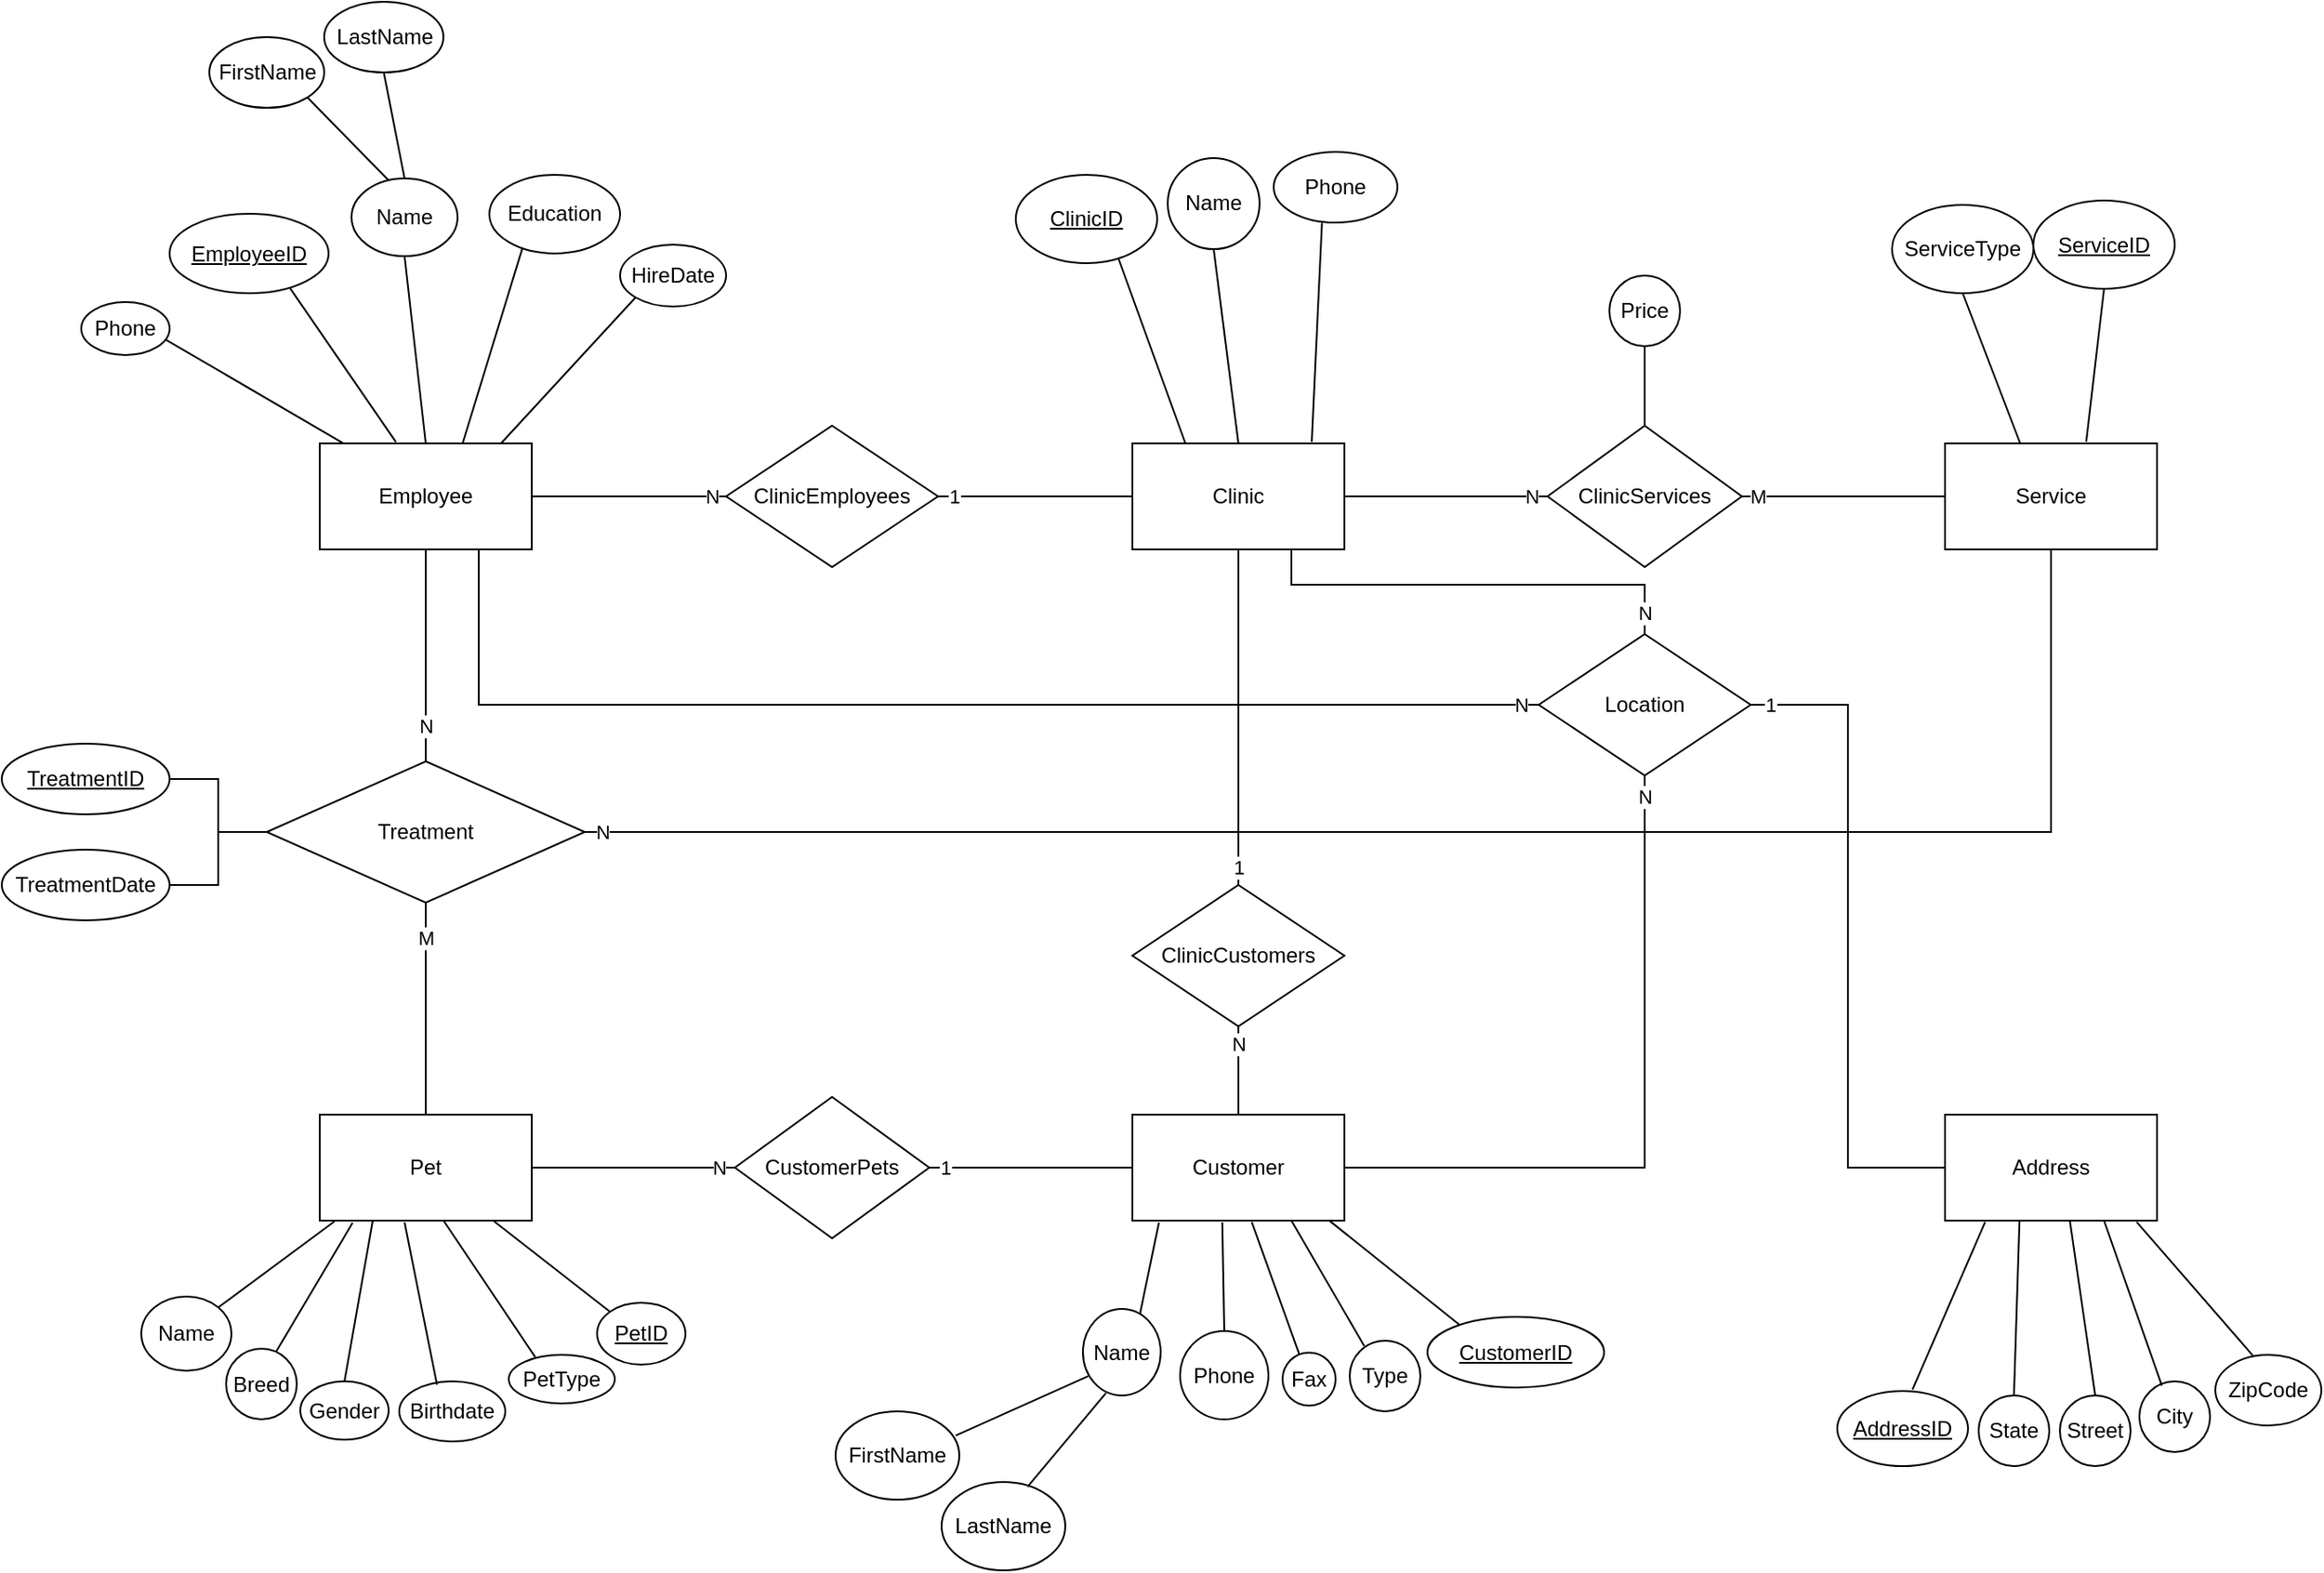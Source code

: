 <mxfile version="24.7.17">
  <diagram name="Page-1" id="QHZ02D-Xwt9p3TBRDRYw">
    <mxGraphModel dx="1434" dy="774" grid="0" gridSize="10" guides="1" tooltips="1" connect="1" arrows="1" fold="1" page="1" pageScale="1" pageWidth="1654" pageHeight="2336" math="0" shadow="0">
      <root>
        <mxCell id="0" />
        <mxCell id="1" parent="0" />
        <mxCell id="kqQEhxGM9B7Q-NJnzDqN-15" value="N" style="edgeStyle=orthogonalEdgeStyle;rounded=0;orthogonalLoop=1;jettySize=auto;html=1;exitX=1;exitY=0.5;exitDx=0;exitDy=0;entryX=0.5;entryY=1;entryDx=0;entryDy=0;endArrow=none;endFill=0;" edge="1" parent="1" source="wkBuQ8UOcpV6wldaHhzW-1" target="kqQEhxGM9B7Q-NJnzDqN-9">
          <mxGeometry x="0.939" relative="1" as="geometry">
            <mxPoint as="offset" />
          </mxGeometry>
        </mxCell>
        <mxCell id="wkBuQ8UOcpV6wldaHhzW-1" value="Customer" style="rounded=0;whiteSpace=wrap;html=1;" parent="1" vertex="1">
          <mxGeometry x="800" y="720" width="120" height="60" as="geometry" />
        </mxCell>
        <mxCell id="kqQEhxGM9B7Q-NJnzDqN-16" value="N" style="edgeStyle=orthogonalEdgeStyle;rounded=0;orthogonalLoop=1;jettySize=auto;html=1;exitX=0.75;exitY=1;exitDx=0;exitDy=0;entryX=0.5;entryY=0;entryDx=0;entryDy=0;endArrow=none;endFill=0;" edge="1" parent="1" source="wkBuQ8UOcpV6wldaHhzW-5" target="kqQEhxGM9B7Q-NJnzDqN-9">
          <mxGeometry x="0.903" relative="1" as="geometry">
            <Array as="points">
              <mxPoint x="890" y="420" />
              <mxPoint x="1090" y="420" />
            </Array>
            <mxPoint as="offset" />
          </mxGeometry>
        </mxCell>
        <mxCell id="wkBuQ8UOcpV6wldaHhzW-5" value="Clinic" style="rounded=0;whiteSpace=wrap;html=1;" parent="1" vertex="1">
          <mxGeometry x="800" y="340" width="120" height="60" as="geometry" />
        </mxCell>
        <mxCell id="wkBuQ8UOcpV6wldaHhzW-6" value="Pet" style="rounded=0;whiteSpace=wrap;html=1;" parent="1" vertex="1">
          <mxGeometry x="340" y="720" width="120" height="60" as="geometry" />
        </mxCell>
        <mxCell id="kqQEhxGM9B7Q-NJnzDqN-17" value="N" style="edgeStyle=orthogonalEdgeStyle;rounded=0;orthogonalLoop=1;jettySize=auto;html=1;exitX=0.75;exitY=1;exitDx=0;exitDy=0;entryX=0;entryY=0.5;entryDx=0;entryDy=0;endArrow=none;endFill=0;" edge="1" parent="1" source="wkBuQ8UOcpV6wldaHhzW-7" target="kqQEhxGM9B7Q-NJnzDqN-9">
          <mxGeometry x="0.971" relative="1" as="geometry">
            <mxPoint as="offset" />
          </mxGeometry>
        </mxCell>
        <mxCell id="wkBuQ8UOcpV6wldaHhzW-7" value="Employee" style="rounded=0;whiteSpace=wrap;html=1;" parent="1" vertex="1">
          <mxGeometry x="340" y="340" width="120" height="60" as="geometry" />
        </mxCell>
        <mxCell id="rdd54FIDhYAE33KvgznH-1" value="Service" style="rounded=0;whiteSpace=wrap;html=1;" parent="1" vertex="1">
          <mxGeometry x="1260" y="340" width="120" height="60" as="geometry" />
        </mxCell>
        <mxCell id="-0kGIgU5v4uwBQH66-7V-128" value="N" style="edgeStyle=orthogonalEdgeStyle;rounded=0;orthogonalLoop=1;jettySize=auto;html=1;exitX=1;exitY=0.5;exitDx=0;exitDy=0;entryX=0.5;entryY=1;entryDx=0;entryDy=0;endArrow=none;endFill=0;" parent="1" source="rdd54FIDhYAE33KvgznH-5" target="rdd54FIDhYAE33KvgznH-1" edge="1">
          <mxGeometry x="-0.98" relative="1" as="geometry">
            <mxPoint as="offset" />
          </mxGeometry>
        </mxCell>
        <mxCell id="rdd54FIDhYAE33KvgznH-5" value="Treatment" style="shape=rhombus;perimeter=rhombusPerimeter;whiteSpace=wrap;html=1;align=center;" parent="1" vertex="1">
          <mxGeometry x="310" y="520" width="180" height="80" as="geometry" />
        </mxCell>
        <mxCell id="rdd54FIDhYAE33KvgznH-10" value="ClinicCustomers" style="shape=rhombus;perimeter=rhombusPerimeter;whiteSpace=wrap;html=1;align=center;" parent="1" vertex="1">
          <mxGeometry x="800" y="590" width="120" height="80" as="geometry" />
        </mxCell>
        <mxCell id="rdd54FIDhYAE33KvgznH-12" value="N" style="endArrow=none;html=1;rounded=0;entryX=0.5;entryY=1;entryDx=0;entryDy=0;exitX=0.5;exitY=0;exitDx=0;exitDy=0;" parent="1" source="wkBuQ8UOcpV6wldaHhzW-1" target="rdd54FIDhYAE33KvgznH-10" edge="1">
          <mxGeometry x="0.6" width="50" height="50" relative="1" as="geometry">
            <mxPoint x="860" y="700" as="sourcePoint" />
            <mxPoint x="990" y="560" as="targetPoint" />
            <Array as="points" />
            <mxPoint as="offset" />
          </mxGeometry>
        </mxCell>
        <mxCell id="rdd54FIDhYAE33KvgznH-13" value="ClinicEmployees" style="shape=rhombus;perimeter=rhombusPerimeter;whiteSpace=wrap;html=1;align=center;" parent="1" vertex="1">
          <mxGeometry x="570" y="330" width="120" height="80" as="geometry" />
        </mxCell>
        <mxCell id="rdd54FIDhYAE33KvgznH-14" value="N" style="endArrow=none;html=1;rounded=0;entryX=1;entryY=0.5;entryDx=0;entryDy=0;exitX=0;exitY=0.5;exitDx=0;exitDy=0;" parent="1" source="rdd54FIDhYAE33KvgznH-13" target="wkBuQ8UOcpV6wldaHhzW-7" edge="1">
          <mxGeometry x="-0.846" width="50" height="50" relative="1" as="geometry">
            <mxPoint x="560" y="370" as="sourcePoint" />
            <mxPoint x="630" y="410" as="targetPoint" />
            <Array as="points">
              <mxPoint x="530" y="370" />
            </Array>
            <mxPoint as="offset" />
          </mxGeometry>
        </mxCell>
        <mxCell id="rdd54FIDhYAE33KvgznH-15" value="1" style="endArrow=none;html=1;rounded=0;exitX=0;exitY=0.5;exitDx=0;exitDy=0;entryX=1;entryY=0.5;entryDx=0;entryDy=0;" parent="1" source="wkBuQ8UOcpV6wldaHhzW-5" target="rdd54FIDhYAE33KvgznH-13" edge="1">
          <mxGeometry x="0.846" width="50" height="50" relative="1" as="geometry">
            <mxPoint x="630" y="730" as="sourcePoint" />
            <mxPoint x="670" y="450" as="targetPoint" />
            <Array as="points">
              <mxPoint x="730" y="370" />
            </Array>
            <mxPoint as="offset" />
          </mxGeometry>
        </mxCell>
        <mxCell id="rdd54FIDhYAE33KvgznH-16" value="ClinicServices" style="shape=rhombus;perimeter=rhombusPerimeter;whiteSpace=wrap;html=1;align=center;" parent="1" vertex="1">
          <mxGeometry x="1035" y="330" width="110" height="80" as="geometry" />
        </mxCell>
        <mxCell id="rdd54FIDhYAE33KvgznH-17" value="N" style="endArrow=none;html=1;rounded=0;exitX=0;exitY=0.5;exitDx=0;exitDy=0;entryX=1;entryY=0.5;entryDx=0;entryDy=0;" parent="1" source="rdd54FIDhYAE33KvgznH-16" target="wkBuQ8UOcpV6wldaHhzW-5" edge="1">
          <mxGeometry x="-0.846" width="50" height="50" relative="1" as="geometry">
            <mxPoint x="1020" y="370" as="sourcePoint" />
            <mxPoint x="950" y="370" as="targetPoint" />
            <Array as="points">
              <mxPoint x="990" y="370" />
            </Array>
            <mxPoint as="offset" />
          </mxGeometry>
        </mxCell>
        <mxCell id="rdd54FIDhYAE33KvgznH-18" value="M" style="endArrow=none;html=1;rounded=0;entryX=1;entryY=0.5;entryDx=0;entryDy=0;exitX=0;exitY=0.5;exitDx=0;exitDy=0;" parent="1" source="rdd54FIDhYAE33KvgznH-1" target="rdd54FIDhYAE33KvgznH-16" edge="1">
          <mxGeometry x="0.846" width="50" height="50" relative="1" as="geometry">
            <mxPoint x="1240" y="370" as="sourcePoint" />
            <mxPoint x="1130" y="450" as="targetPoint" />
            <Array as="points">
              <mxPoint x="1190" y="370" />
            </Array>
            <mxPoint as="offset" />
          </mxGeometry>
        </mxCell>
        <mxCell id="rdd54FIDhYAE33KvgznH-19" value="CustomerPets" style="shape=rhombus;perimeter=rhombusPerimeter;whiteSpace=wrap;html=1;align=center;" parent="1" vertex="1">
          <mxGeometry x="575" y="710" width="110" height="80" as="geometry" />
        </mxCell>
        <mxCell id="rdd54FIDhYAE33KvgznH-20" value="N" style="endArrow=none;html=1;rounded=0;exitX=0;exitY=0.5;exitDx=0;exitDy=0;entryX=1;entryY=0.5;entryDx=0;entryDy=0;" parent="1" source="rdd54FIDhYAE33KvgznH-19" target="wkBuQ8UOcpV6wldaHhzW-6" edge="1">
          <mxGeometry x="-0.846" width="50" height="50" relative="1" as="geometry">
            <mxPoint x="560" y="750" as="sourcePoint" />
            <mxPoint x="490" y="750" as="targetPoint" />
            <Array as="points">
              <mxPoint x="530" y="750" />
            </Array>
            <mxPoint as="offset" />
          </mxGeometry>
        </mxCell>
        <mxCell id="rdd54FIDhYAE33KvgznH-21" value="1" style="endArrow=none;html=1;rounded=0;entryX=1;entryY=0.5;entryDx=0;entryDy=0;exitX=0;exitY=0.5;exitDx=0;exitDy=0;" parent="1" source="wkBuQ8UOcpV6wldaHhzW-1" target="rdd54FIDhYAE33KvgznH-19" edge="1">
          <mxGeometry x="0.846" width="50" height="50" relative="1" as="geometry">
            <mxPoint x="780" y="760" as="sourcePoint" />
            <mxPoint x="670" y="830" as="targetPoint" />
            <Array as="points">
              <mxPoint x="730" y="750" />
            </Array>
            <mxPoint as="offset" />
          </mxGeometry>
        </mxCell>
        <mxCell id="-0kGIgU5v4uwBQH66-7V-2" value="Name" style="ellipse;whiteSpace=wrap;html=1;" parent="1" vertex="1">
          <mxGeometry x="772" y="830" width="44" height="49" as="geometry" />
        </mxCell>
        <mxCell id="-0kGIgU5v4uwBQH66-7V-4" value="FirstName" style="ellipse;whiteSpace=wrap;html=1;" parent="1" vertex="1">
          <mxGeometry x="632" y="888" width="70" height="50" as="geometry" />
        </mxCell>
        <mxCell id="-0kGIgU5v4uwBQH66-7V-5" value="LastName" style="ellipse;whiteSpace=wrap;html=1;" parent="1" vertex="1">
          <mxGeometry x="692" y="928" width="70" height="50" as="geometry" />
        </mxCell>
        <mxCell id="-0kGIgU5v4uwBQH66-7V-8" value="" style="endArrow=none;html=1;rounded=0;exitX=0.971;exitY=0.273;exitDx=0;exitDy=0;entryX=0.068;entryY=0.776;entryDx=0;entryDy=0;entryPerimeter=0;exitPerimeter=0;" parent="1" source="-0kGIgU5v4uwBQH66-7V-4" target="-0kGIgU5v4uwBQH66-7V-2" edge="1">
          <mxGeometry width="50" height="50" relative="1" as="geometry">
            <mxPoint x="812" y="968" as="sourcePoint" />
            <mxPoint x="862" y="918" as="targetPoint" />
          </mxGeometry>
        </mxCell>
        <mxCell id="-0kGIgU5v4uwBQH66-7V-9" value="" style="endArrow=none;html=1;rounded=0;exitX=0.695;exitY=0.053;exitDx=0;exitDy=0;entryX=0.295;entryY=0.973;entryDx=0;entryDy=0;entryPerimeter=0;exitPerimeter=0;" parent="1" source="-0kGIgU5v4uwBQH66-7V-5" target="-0kGIgU5v4uwBQH66-7V-2" edge="1">
          <mxGeometry width="50" height="50" relative="1" as="geometry">
            <mxPoint x="752" y="923" as="sourcePoint" />
            <mxPoint x="816" y="901" as="targetPoint" />
          </mxGeometry>
        </mxCell>
        <mxCell id="-0kGIgU5v4uwBQH66-7V-10" value="" style="endArrow=none;html=1;rounded=0;exitX=0.736;exitY=0.049;exitDx=0;exitDy=0;entryX=0.125;entryY=1.019;entryDx=0;entryDy=0;entryPerimeter=0;exitPerimeter=0;" parent="1" source="-0kGIgU5v4uwBQH66-7V-2" target="wkBuQ8UOcpV6wldaHhzW-1" edge="1">
          <mxGeometry width="50" height="50" relative="1" as="geometry">
            <mxPoint x="740" y="925" as="sourcePoint" />
            <mxPoint x="804" y="903" as="targetPoint" />
          </mxGeometry>
        </mxCell>
        <mxCell id="-0kGIgU5v4uwBQH66-7V-13" value="Street" style="ellipse;whiteSpace=wrap;html=1;" parent="1" vertex="1">
          <mxGeometry x="1325" y="879" width="40" height="40" as="geometry" />
        </mxCell>
        <mxCell id="-0kGIgU5v4uwBQH66-7V-15" value="City" style="ellipse;whiteSpace=wrap;html=1;" parent="1" vertex="1">
          <mxGeometry x="1370" y="871" width="40" height="40" as="geometry" />
        </mxCell>
        <mxCell id="-0kGIgU5v4uwBQH66-7V-16" value="State" style="ellipse;whiteSpace=wrap;html=1;" parent="1" vertex="1">
          <mxGeometry x="1279" y="879" width="40" height="40" as="geometry" />
        </mxCell>
        <mxCell id="-0kGIgU5v4uwBQH66-7V-17" value="ZipCode" style="ellipse;whiteSpace=wrap;html=1;" parent="1" vertex="1">
          <mxGeometry x="1413" y="856" width="60" height="40" as="geometry" />
        </mxCell>
        <mxCell id="-0kGIgU5v4uwBQH66-7V-22" value="Phone" style="ellipse;whiteSpace=wrap;html=1;" parent="1" vertex="1">
          <mxGeometry x="827" y="842.5" width="50" height="50" as="geometry" />
        </mxCell>
        <mxCell id="-0kGIgU5v4uwBQH66-7V-23" value="Fax" style="ellipse;whiteSpace=wrap;html=1;" parent="1" vertex="1">
          <mxGeometry x="885" y="854.75" width="30" height="30" as="geometry" />
        </mxCell>
        <mxCell id="-0kGIgU5v4uwBQH66-7V-24" value="" style="endArrow=none;html=1;rounded=0;exitX=0.5;exitY=0;exitDx=0;exitDy=0;entryX=0.424;entryY=1.016;entryDx=0;entryDy=0;entryPerimeter=0;" parent="1" source="-0kGIgU5v4uwBQH66-7V-22" target="wkBuQ8UOcpV6wldaHhzW-1" edge="1">
          <mxGeometry width="50" height="50" relative="1" as="geometry">
            <mxPoint x="910" y="960" as="sourcePoint" />
            <mxPoint x="850" y="790" as="targetPoint" />
          </mxGeometry>
        </mxCell>
        <mxCell id="-0kGIgU5v4uwBQH66-7V-25" value="" style="endArrow=none;html=1;rounded=0;exitX=0.317;exitY=0.036;exitDx=0;exitDy=0;entryX=0.563;entryY=1.013;entryDx=0;entryDy=0;entryPerimeter=0;exitPerimeter=0;" parent="1" source="-0kGIgU5v4uwBQH66-7V-23" target="wkBuQ8UOcpV6wldaHhzW-1" edge="1">
          <mxGeometry width="50" height="50" relative="1" as="geometry">
            <mxPoint x="920" y="970" as="sourcePoint" />
            <mxPoint x="920" y="790" as="targetPoint" />
          </mxGeometry>
        </mxCell>
        <mxCell id="-0kGIgU5v4uwBQH66-7V-26" value="Type" style="ellipse;whiteSpace=wrap;html=1;" parent="1" vertex="1">
          <mxGeometry x="923" y="848" width="40" height="40" as="geometry" />
        </mxCell>
        <mxCell id="-0kGIgU5v4uwBQH66-7V-28" value="" style="endArrow=none;html=1;rounded=0;exitX=0.206;exitY=0.074;exitDx=0;exitDy=0;entryX=0.75;entryY=1;entryDx=0;entryDy=0;exitPerimeter=0;" parent="1" source="-0kGIgU5v4uwBQH66-7V-26" target="wkBuQ8UOcpV6wldaHhzW-1" edge="1">
          <mxGeometry width="50" height="50" relative="1" as="geometry">
            <mxPoint x="934" y="854" as="sourcePoint" />
            <mxPoint x="900" y="790" as="targetPoint" />
          </mxGeometry>
        </mxCell>
        <mxCell id="-0kGIgU5v4uwBQH66-7V-30" value="&lt;u&gt;CustomerID&lt;/u&gt;" style="ellipse;whiteSpace=wrap;html=1;fontStyle=4" parent="1" vertex="1">
          <mxGeometry x="967" y="834.5" width="100" height="40" as="geometry" />
        </mxCell>
        <mxCell id="-0kGIgU5v4uwBQH66-7V-31" value="" style="endArrow=none;html=1;rounded=0;exitX=0.18;exitY=0.109;exitDx=0;exitDy=0;entryX=0.932;entryY=1.005;entryDx=0;entryDy=0;entryPerimeter=0;exitPerimeter=0;" parent="1" source="-0kGIgU5v4uwBQH66-7V-30" target="wkBuQ8UOcpV6wldaHhzW-1" edge="1">
          <mxGeometry width="50" height="50" relative="1" as="geometry">
            <mxPoint x="966" y="851" as="sourcePoint" />
            <mxPoint x="900" y="790" as="targetPoint" />
          </mxGeometry>
        </mxCell>
        <mxCell id="-0kGIgU5v4uwBQH66-7V-32" value="Name" style="ellipse;whiteSpace=wrap;html=1;" parent="1" vertex="1">
          <mxGeometry x="239" y="823" width="51" height="42" as="geometry" />
        </mxCell>
        <mxCell id="-0kGIgU5v4uwBQH66-7V-37" value="Gender" style="ellipse;whiteSpace=wrap;html=1;" parent="1" vertex="1">
          <mxGeometry x="329" y="871" width="50" height="33" as="geometry" />
        </mxCell>
        <mxCell id="-0kGIgU5v4uwBQH66-7V-47" value="Birthdate" style="ellipse;whiteSpace=wrap;html=1;" parent="1" vertex="1">
          <mxGeometry x="385" y="871" width="60" height="34" as="geometry" />
        </mxCell>
        <mxCell id="-0kGIgU5v4uwBQH66-7V-48" value="PetType" style="ellipse;whiteSpace=wrap;html=1;" parent="1" vertex="1">
          <mxGeometry x="447" y="856" width="60" height="27.5" as="geometry" />
        </mxCell>
        <mxCell id="-0kGIgU5v4uwBQH66-7V-49" value="&lt;u&gt;PetID&lt;/u&gt;" style="ellipse;whiteSpace=wrap;html=1;" parent="1" vertex="1">
          <mxGeometry x="497" y="826.5" width="50" height="35" as="geometry" />
        </mxCell>
        <mxCell id="-0kGIgU5v4uwBQH66-7V-52" value="Breed" style="ellipse;whiteSpace=wrap;html=1;" parent="1" vertex="1">
          <mxGeometry x="287" y="852.5" width="40" height="40" as="geometry" />
        </mxCell>
        <mxCell id="-0kGIgU5v4uwBQH66-7V-53" value="" style="endArrow=none;html=1;rounded=0;exitX=0.708;exitY=0.042;exitDx=0;exitDy=0;entryX=0.155;entryY=1.02;entryDx=0;entryDy=0;exitPerimeter=0;entryPerimeter=0;" parent="1" source="-0kGIgU5v4uwBQH66-7V-52" target="wkBuQ8UOcpV6wldaHhzW-6" edge="1">
          <mxGeometry width="50" height="50" relative="1" as="geometry">
            <mxPoint x="196" y="878" as="sourcePoint" />
            <mxPoint x="231" y="858" as="targetPoint" />
          </mxGeometry>
        </mxCell>
        <mxCell id="-0kGIgU5v4uwBQH66-7V-54" value="" style="endArrow=none;html=1;rounded=0;exitX=0.5;exitY=0;exitDx=0;exitDy=0;entryX=0.25;entryY=1;entryDx=0;entryDy=0;" parent="1" source="-0kGIgU5v4uwBQH66-7V-37" target="wkBuQ8UOcpV6wldaHhzW-6" edge="1">
          <mxGeometry width="50" height="50" relative="1" as="geometry">
            <mxPoint x="308" y="877" as="sourcePoint" />
            <mxPoint x="369" y="791" as="targetPoint" />
          </mxGeometry>
        </mxCell>
        <mxCell id="-0kGIgU5v4uwBQH66-7V-55" value="" style="endArrow=none;html=1;rounded=0;exitX=0.356;exitY=0.056;exitDx=0;exitDy=0;entryX=0.4;entryY=1.017;entryDx=0;entryDy=0;exitPerimeter=0;entryPerimeter=0;" parent="1" source="-0kGIgU5v4uwBQH66-7V-47" target="wkBuQ8UOcpV6wldaHhzW-6" edge="1">
          <mxGeometry width="50" height="50" relative="1" as="geometry">
            <mxPoint x="318" y="887" as="sourcePoint" />
            <mxPoint x="379" y="801" as="targetPoint" />
          </mxGeometry>
        </mxCell>
        <mxCell id="-0kGIgU5v4uwBQH66-7V-56" value="" style="endArrow=none;html=1;rounded=0;exitX=0.25;exitY=0.048;exitDx=0;exitDy=0;entryX=0.586;entryY=1.006;entryDx=0;entryDy=0;exitPerimeter=0;entryPerimeter=0;" parent="1" source="-0kGIgU5v4uwBQH66-7V-48" target="wkBuQ8UOcpV6wldaHhzW-6" edge="1">
          <mxGeometry width="50" height="50" relative="1" as="geometry">
            <mxPoint x="328" y="897" as="sourcePoint" />
            <mxPoint x="389" y="811" as="targetPoint" />
          </mxGeometry>
        </mxCell>
        <mxCell id="-0kGIgU5v4uwBQH66-7V-57" value="" style="endArrow=none;html=1;rounded=0;exitX=0;exitY=0;exitDx=0;exitDy=0;entryX=0.822;entryY=1.006;entryDx=0;entryDy=0;entryPerimeter=0;" parent="1" source="-0kGIgU5v4uwBQH66-7V-49" target="wkBuQ8UOcpV6wldaHhzW-6" edge="1">
          <mxGeometry width="50" height="50" relative="1" as="geometry">
            <mxPoint x="338" y="907" as="sourcePoint" />
            <mxPoint x="399" y="821" as="targetPoint" />
          </mxGeometry>
        </mxCell>
        <mxCell id="-0kGIgU5v4uwBQH66-7V-58" value="" style="endArrow=none;html=1;rounded=0;exitX=1;exitY=0;exitDx=0;exitDy=0;entryX=0.069;entryY=1.008;entryDx=0;entryDy=0;entryPerimeter=0;" parent="1" source="-0kGIgU5v4uwBQH66-7V-32" target="wkBuQ8UOcpV6wldaHhzW-6" edge="1">
          <mxGeometry width="50" height="50" relative="1" as="geometry">
            <mxPoint x="348" y="917" as="sourcePoint" />
            <mxPoint x="409" y="831" as="targetPoint" />
          </mxGeometry>
        </mxCell>
        <mxCell id="-0kGIgU5v4uwBQH66-7V-59" value="ServiceType" style="ellipse;whiteSpace=wrap;html=1;" parent="1" vertex="1">
          <mxGeometry x="1230" y="205" width="80" height="50" as="geometry" />
        </mxCell>
        <mxCell id="-0kGIgU5v4uwBQH66-7V-60" value="&lt;u&gt;ServiceID&lt;/u&gt;" style="ellipse;whiteSpace=wrap;html=1;" parent="1" vertex="1">
          <mxGeometry x="1310" y="202.5" width="80" height="50" as="geometry" />
        </mxCell>
        <mxCell id="-0kGIgU5v4uwBQH66-7V-61" value="Price" style="ellipse;whiteSpace=wrap;html=1;" parent="1" vertex="1">
          <mxGeometry x="1070" y="245" width="40" height="40" as="geometry" />
        </mxCell>
        <mxCell id="-0kGIgU5v4uwBQH66-7V-62" value="" style="endArrow=none;html=1;rounded=0;entryX=0.5;entryY=1;entryDx=0;entryDy=0;exitX=0.5;exitY=0;exitDx=0;exitDy=0;" parent="1" source="rdd54FIDhYAE33KvgznH-16" target="-0kGIgU5v4uwBQH66-7V-61" edge="1">
          <mxGeometry width="50" height="50" relative="1" as="geometry">
            <mxPoint x="1020" y="470" as="sourcePoint" />
            <mxPoint x="1070" y="420" as="targetPoint" />
          </mxGeometry>
        </mxCell>
        <mxCell id="-0kGIgU5v4uwBQH66-7V-63" value="&lt;u&gt;EmployeeID&lt;/u&gt;" style="ellipse;whiteSpace=wrap;html=1;" parent="1" vertex="1">
          <mxGeometry x="255" y="210" width="90" height="45" as="geometry" />
        </mxCell>
        <mxCell id="-0kGIgU5v4uwBQH66-7V-64" value="Name" style="ellipse;whiteSpace=wrap;html=1;" parent="1" vertex="1">
          <mxGeometry x="358" y="190" width="60" height="44" as="geometry" />
        </mxCell>
        <mxCell id="-0kGIgU5v4uwBQH66-7V-65" value="FirstName" style="ellipse;whiteSpace=wrap;html=1;" parent="1" vertex="1">
          <mxGeometry x="277.5" y="110" width="65" height="40" as="geometry" />
        </mxCell>
        <mxCell id="-0kGIgU5v4uwBQH66-7V-66" value="LastName" style="ellipse;whiteSpace=wrap;html=1;" parent="1" vertex="1">
          <mxGeometry x="342.5" y="90" width="67.5" height="40" as="geometry" />
        </mxCell>
        <mxCell id="-0kGIgU5v4uwBQH66-7V-67" value="" style="endArrow=none;html=1;rounded=0;entryX=1;entryY=1;entryDx=0;entryDy=0;exitX=0.354;exitY=0.032;exitDx=0;exitDy=0;exitPerimeter=0;" parent="1" source="-0kGIgU5v4uwBQH66-7V-64" target="-0kGIgU5v4uwBQH66-7V-65" edge="1">
          <mxGeometry width="50" height="50" relative="1" as="geometry">
            <mxPoint x="210" y="210" as="sourcePoint" />
            <mxPoint x="260" y="160" as="targetPoint" />
          </mxGeometry>
        </mxCell>
        <mxCell id="-0kGIgU5v4uwBQH66-7V-68" value="" style="endArrow=none;html=1;rounded=0;entryX=0.5;entryY=1;entryDx=0;entryDy=0;exitX=0.5;exitY=0;exitDx=0;exitDy=0;" parent="1" source="-0kGIgU5v4uwBQH66-7V-64" target="-0kGIgU5v4uwBQH66-7V-66" edge="1">
          <mxGeometry width="50" height="50" relative="1" as="geometry">
            <mxPoint x="375" y="201" as="sourcePoint" />
            <mxPoint x="343" y="154" as="targetPoint" />
          </mxGeometry>
        </mxCell>
        <mxCell id="-0kGIgU5v4uwBQH66-7V-72" value="Education" style="ellipse;whiteSpace=wrap;html=1;" parent="1" vertex="1">
          <mxGeometry x="436" y="188" width="74" height="44.5" as="geometry" />
        </mxCell>
        <mxCell id="-0kGIgU5v4uwBQH66-7V-83" value="Phone" style="ellipse;whiteSpace=wrap;html=1;" parent="1" vertex="1">
          <mxGeometry x="205" y="260" width="50" height="30" as="geometry" />
        </mxCell>
        <mxCell id="-0kGIgU5v4uwBQH66-7V-85" value="" style="endArrow=none;html=1;rounded=0;entryX=0.961;entryY=0.713;entryDx=0;entryDy=0;exitX=0.109;exitY=-0.003;exitDx=0;exitDy=0;exitPerimeter=0;entryPerimeter=0;" parent="1" source="wkBuQ8UOcpV6wldaHhzW-7" target="-0kGIgU5v4uwBQH66-7V-83" edge="1">
          <mxGeometry width="50" height="50" relative="1" as="geometry">
            <mxPoint x="230" y="261" as="sourcePoint" />
            <mxPoint x="213" y="198" as="targetPoint" />
          </mxGeometry>
        </mxCell>
        <mxCell id="-0kGIgU5v4uwBQH66-7V-87" value="" style="endArrow=none;html=1;rounded=0;entryX=0.756;entryY=0.932;entryDx=0;entryDy=0;exitX=0.359;exitY=-0.014;exitDx=0;exitDy=0;exitPerimeter=0;entryPerimeter=0;" parent="1" source="wkBuQ8UOcpV6wldaHhzW-7" target="-0kGIgU5v4uwBQH66-7V-63" edge="1">
          <mxGeometry width="50" height="50" relative="1" as="geometry">
            <mxPoint x="380" y="350" as="sourcePoint" />
            <mxPoint x="261" y="290" as="targetPoint" />
          </mxGeometry>
        </mxCell>
        <mxCell id="-0kGIgU5v4uwBQH66-7V-88" value="" style="endArrow=none;html=1;rounded=0;entryX=0.5;entryY=1;entryDx=0;entryDy=0;exitX=0.5;exitY=0;exitDx=0;exitDy=0;" parent="1" source="wkBuQ8UOcpV6wldaHhzW-7" target="-0kGIgU5v4uwBQH66-7V-64" edge="1">
          <mxGeometry width="50" height="50" relative="1" as="geometry">
            <mxPoint x="393" y="349" as="sourcePoint" />
            <mxPoint x="305" y="270" as="targetPoint" />
          </mxGeometry>
        </mxCell>
        <mxCell id="-0kGIgU5v4uwBQH66-7V-89" value="" style="endArrow=none;html=1;rounded=0;entryX=0.254;entryY=0.926;entryDx=0;entryDy=0;exitX=0.674;exitY=0;exitDx=0;exitDy=0;entryPerimeter=0;exitPerimeter=0;" parent="1" source="wkBuQ8UOcpV6wldaHhzW-7" target="-0kGIgU5v4uwBQH66-7V-72" edge="1">
          <mxGeometry width="50" height="50" relative="1" as="geometry">
            <mxPoint x="410" y="350" as="sourcePoint" />
            <mxPoint x="442.05" y="231.595" as="targetPoint" />
          </mxGeometry>
        </mxCell>
        <mxCell id="-0kGIgU5v4uwBQH66-7V-90" value="" style="endArrow=none;html=1;rounded=0;entryX=0;entryY=1;entryDx=0;entryDy=0;exitX=0.855;exitY=0;exitDx=0;exitDy=0;exitPerimeter=0;" parent="1" source="wkBuQ8UOcpV6wldaHhzW-7" target="Rl5Xt2jMIMW4c3KPyldP-1" edge="1">
          <mxGeometry width="50" height="50" relative="1" as="geometry">
            <mxPoint x="431" y="350" as="sourcePoint" />
            <mxPoint x="460" y="244" as="targetPoint" />
          </mxGeometry>
        </mxCell>
        <mxCell id="-0kGIgU5v4uwBQH66-7V-130" style="edgeStyle=orthogonalEdgeStyle;rounded=0;orthogonalLoop=1;jettySize=auto;html=1;exitX=1;exitY=0.5;exitDx=0;exitDy=0;entryX=0;entryY=0.5;entryDx=0;entryDy=0;endArrow=none;endFill=0;" parent="1" source="-0kGIgU5v4uwBQH66-7V-91" target="rdd54FIDhYAE33KvgznH-5" edge="1">
          <mxGeometry relative="1" as="geometry" />
        </mxCell>
        <mxCell id="-0kGIgU5v4uwBQH66-7V-91" value="TreatmentDate" style="ellipse;whiteSpace=wrap;html=1;" parent="1" vertex="1">
          <mxGeometry x="160" y="570" width="95" height="40" as="geometry" />
        </mxCell>
        <mxCell id="-0kGIgU5v4uwBQH66-7V-97" value="&lt;u&gt;ClinicID&lt;/u&gt;" style="ellipse;whiteSpace=wrap;html=1;" parent="1" vertex="1">
          <mxGeometry x="734" y="188" width="80" height="50" as="geometry" />
        </mxCell>
        <mxCell id="-0kGIgU5v4uwBQH66-7V-98" value="Name" style="ellipse;whiteSpace=wrap;html=1;" parent="1" vertex="1">
          <mxGeometry x="820" y="178.5" width="52" height="51.5" as="geometry" />
        </mxCell>
        <mxCell id="-0kGIgU5v4uwBQH66-7V-109" value="Phone" style="ellipse;whiteSpace=wrap;html=1;" parent="1" vertex="1">
          <mxGeometry x="880" y="175" width="70" height="40" as="geometry" />
        </mxCell>
        <mxCell id="-0kGIgU5v4uwBQH66-7V-110" value="" style="endArrow=none;html=1;rounded=0;entryX=0.727;entryY=0.95;entryDx=0;entryDy=0;exitX=0.25;exitY=0;exitDx=0;exitDy=0;entryPerimeter=0;" parent="1" source="wkBuQ8UOcpV6wldaHhzW-5" target="-0kGIgU5v4uwBQH66-7V-97" edge="1">
          <mxGeometry width="50" height="50" relative="1" as="geometry">
            <mxPoint x="920" y="201" as="sourcePoint" />
            <mxPoint x="894" y="124" as="targetPoint" />
          </mxGeometry>
        </mxCell>
        <mxCell id="-0kGIgU5v4uwBQH66-7V-111" value="" style="endArrow=none;html=1;rounded=0;entryX=0.5;entryY=1;entryDx=0;entryDy=0;exitX=0.5;exitY=0;exitDx=0;exitDy=0;" parent="1" source="wkBuQ8UOcpV6wldaHhzW-5" target="-0kGIgU5v4uwBQH66-7V-98" edge="1">
          <mxGeometry width="50" height="50" relative="1" as="geometry">
            <mxPoint x="840" y="350" as="sourcePoint" />
            <mxPoint x="788" y="260" as="targetPoint" />
          </mxGeometry>
        </mxCell>
        <mxCell id="-0kGIgU5v4uwBQH66-7V-113" value="" style="endArrow=none;html=1;rounded=0;entryX=0.39;entryY=1.004;entryDx=0;entryDy=0;exitX=0.846;exitY=-0.014;exitDx=0;exitDy=0;exitPerimeter=0;entryPerimeter=0;" parent="1" source="wkBuQ8UOcpV6wldaHhzW-5" target="-0kGIgU5v4uwBQH66-7V-109" edge="1">
          <mxGeometry width="50" height="50" relative="1" as="geometry">
            <mxPoint x="890" y="351" as="sourcePoint" />
            <mxPoint x="930" y="240" as="targetPoint" />
          </mxGeometry>
        </mxCell>
        <mxCell id="-0kGIgU5v4uwBQH66-7V-114" value="" style="endArrow=none;html=1;rounded=0;entryX=0.5;entryY=1;entryDx=0;entryDy=0;exitX=0.356;exitY=0.008;exitDx=0;exitDy=0;exitPerimeter=0;" parent="1" source="rdd54FIDhYAE33KvgznH-1" target="-0kGIgU5v4uwBQH66-7V-59" edge="1">
          <mxGeometry width="50" height="50" relative="1" as="geometry">
            <mxPoint x="951" y="206" as="sourcePoint" />
            <mxPoint x="995" y="129" as="targetPoint" />
          </mxGeometry>
        </mxCell>
        <mxCell id="-0kGIgU5v4uwBQH66-7V-115" value="" style="endArrow=none;html=1;rounded=0;entryX=0.5;entryY=1;entryDx=0;entryDy=0;exitX=0.666;exitY=-0.015;exitDx=0;exitDy=0;exitPerimeter=0;" parent="1" source="rdd54FIDhYAE33KvgznH-1" target="-0kGIgU5v4uwBQH66-7V-60" edge="1">
          <mxGeometry width="50" height="50" relative="1" as="geometry">
            <mxPoint x="1313" y="350" as="sourcePoint" />
            <mxPoint x="1280" y="265" as="targetPoint" />
          </mxGeometry>
        </mxCell>
        <mxCell id="-0kGIgU5v4uwBQH66-7V-126" value="N" style="endArrow=none;html=1;rounded=0;exitX=0.5;exitY=1;exitDx=0;exitDy=0;entryX=0.5;entryY=0;entryDx=0;entryDy=0;" parent="1" source="wkBuQ8UOcpV6wldaHhzW-7" target="rdd54FIDhYAE33KvgznH-5" edge="1">
          <mxGeometry x="0.667" relative="1" as="geometry">
            <mxPoint x="380" y="480" as="sourcePoint" />
            <mxPoint x="540" y="480" as="targetPoint" />
            <mxPoint as="offset" />
          </mxGeometry>
        </mxCell>
        <mxCell id="-0kGIgU5v4uwBQH66-7V-127" value="M" style="endArrow=none;html=1;rounded=0;exitX=0.5;exitY=1;exitDx=0;exitDy=0;entryX=0.5;entryY=0;entryDx=0;entryDy=0;" parent="1" source="rdd54FIDhYAE33KvgznH-5" target="wkBuQ8UOcpV6wldaHhzW-6" edge="1">
          <mxGeometry x="-0.667" relative="1" as="geometry">
            <mxPoint x="410" y="410" as="sourcePoint" />
            <mxPoint x="410" y="530" as="targetPoint" />
            <mxPoint as="offset" />
          </mxGeometry>
        </mxCell>
        <mxCell id="-0kGIgU5v4uwBQH66-7V-129" value="1" style="endArrow=none;html=1;rounded=0;entryX=0.5;entryY=1;entryDx=0;entryDy=0;exitX=0.5;exitY=0;exitDx=0;exitDy=0;" parent="1" source="rdd54FIDhYAE33KvgznH-10" target="wkBuQ8UOcpV6wldaHhzW-5" edge="1">
          <mxGeometry x="-0.895" width="50" height="50" relative="1" as="geometry">
            <mxPoint x="888" y="437" as="sourcePoint" />
            <mxPoint x="870" y="538" as="targetPoint" />
            <Array as="points" />
            <mxPoint as="offset" />
          </mxGeometry>
        </mxCell>
        <mxCell id="Rl5Xt2jMIMW4c3KPyldP-1" value="HireDate" style="ellipse;whiteSpace=wrap;html=1;" parent="1" vertex="1">
          <mxGeometry x="510" y="227.5" width="60" height="35" as="geometry" />
        </mxCell>
        <mxCell id="temIpWPYk4siJYd5qzks-2" style="edgeStyle=orthogonalEdgeStyle;rounded=0;orthogonalLoop=1;jettySize=auto;html=1;exitX=1;exitY=0.5;exitDx=0;exitDy=0;entryX=0;entryY=0.5;entryDx=0;entryDy=0;endArrow=none;endFill=0;" parent="1" source="temIpWPYk4siJYd5qzks-1" target="rdd54FIDhYAE33KvgznH-5" edge="1">
          <mxGeometry relative="1" as="geometry" />
        </mxCell>
        <mxCell id="temIpWPYk4siJYd5qzks-1" value="&lt;u&gt;TreatmentID&lt;/u&gt;" style="ellipse;whiteSpace=wrap;html=1;" parent="1" vertex="1">
          <mxGeometry x="160" y="510" width="95" height="40" as="geometry" />
        </mxCell>
        <mxCell id="kqQEhxGM9B7Q-NJnzDqN-1" value="Address" style="rounded=0;whiteSpace=wrap;html=1;" vertex="1" parent="1">
          <mxGeometry x="1260" y="720" width="120" height="60" as="geometry" />
        </mxCell>
        <mxCell id="kqQEhxGM9B7Q-NJnzDqN-2" value="&lt;u&gt;AddressID&lt;/u&gt;" style="ellipse;whiteSpace=wrap;html=1;" vertex="1" parent="1">
          <mxGeometry x="1199" y="876.5" width="74" height="42.5" as="geometry" />
        </mxCell>
        <mxCell id="kqQEhxGM9B7Q-NJnzDqN-3" value="" style="endArrow=none;html=1;rounded=0;entryX=0.189;entryY=1.014;entryDx=0;entryDy=0;entryPerimeter=0;exitX=0.575;exitY=-0.018;exitDx=0;exitDy=0;exitPerimeter=0;" edge="1" parent="1" source="kqQEhxGM9B7Q-NJnzDqN-2" target="kqQEhxGM9B7Q-NJnzDqN-1">
          <mxGeometry width="50" height="50" relative="1" as="geometry">
            <mxPoint x="1230" y="861" as="sourcePoint" />
            <mxPoint x="1280" y="811" as="targetPoint" />
          </mxGeometry>
        </mxCell>
        <mxCell id="kqQEhxGM9B7Q-NJnzDqN-4" value="" style="endArrow=none;html=1;rounded=0;entryX=0.351;entryY=1.005;entryDx=0;entryDy=0;entryPerimeter=0;exitX=0.5;exitY=0;exitDx=0;exitDy=0;" edge="1" parent="1" source="-0kGIgU5v4uwBQH66-7V-16" target="kqQEhxGM9B7Q-NJnzDqN-1">
          <mxGeometry width="50" height="50" relative="1" as="geometry">
            <mxPoint x="1260" y="885" as="sourcePoint" />
            <mxPoint x="1301" y="790" as="targetPoint" />
          </mxGeometry>
        </mxCell>
        <mxCell id="kqQEhxGM9B7Q-NJnzDqN-5" value="" style="endArrow=none;html=1;rounded=0;entryX=0.589;entryY=1.005;entryDx=0;entryDy=0;entryPerimeter=0;exitX=0.5;exitY=0;exitDx=0;exitDy=0;" edge="1" parent="1" source="-0kGIgU5v4uwBQH66-7V-13" target="kqQEhxGM9B7Q-NJnzDqN-1">
          <mxGeometry width="50" height="50" relative="1" as="geometry">
            <mxPoint x="1262" y="896" as="sourcePoint" />
            <mxPoint x="1303" y="801" as="targetPoint" />
          </mxGeometry>
        </mxCell>
        <mxCell id="kqQEhxGM9B7Q-NJnzDqN-6" value="" style="endArrow=none;html=1;rounded=0;entryX=0.75;entryY=1;entryDx=0;entryDy=0;exitX=0.318;exitY=0.061;exitDx=0;exitDy=0;exitPerimeter=0;" edge="1" parent="1" source="-0kGIgU5v4uwBQH66-7V-15" target="kqQEhxGM9B7Q-NJnzDqN-1">
          <mxGeometry width="50" height="50" relative="1" as="geometry">
            <mxPoint x="1272" y="906" as="sourcePoint" />
            <mxPoint x="1313" y="811" as="targetPoint" />
          </mxGeometry>
        </mxCell>
        <mxCell id="kqQEhxGM9B7Q-NJnzDqN-7" value="" style="endArrow=none;html=1;rounded=0;entryX=0.904;entryY=1.014;entryDx=0;entryDy=0;entryPerimeter=0;exitX=0.352;exitY=0.007;exitDx=0;exitDy=0;exitPerimeter=0;" edge="1" parent="1" source="-0kGIgU5v4uwBQH66-7V-17" target="kqQEhxGM9B7Q-NJnzDqN-1">
          <mxGeometry width="50" height="50" relative="1" as="geometry">
            <mxPoint x="1282" y="916" as="sourcePoint" />
            <mxPoint x="1323" y="821" as="targetPoint" />
          </mxGeometry>
        </mxCell>
        <mxCell id="kqQEhxGM9B7Q-NJnzDqN-13" value="1" style="edgeStyle=orthogonalEdgeStyle;rounded=0;orthogonalLoop=1;jettySize=auto;html=1;exitX=1;exitY=0.5;exitDx=0;exitDy=0;entryX=0;entryY=0.5;entryDx=0;entryDy=0;endArrow=none;endFill=0;" edge="1" parent="1" source="kqQEhxGM9B7Q-NJnzDqN-9" target="kqQEhxGM9B7Q-NJnzDqN-1">
          <mxGeometry x="-0.941" relative="1" as="geometry">
            <mxPoint as="offset" />
          </mxGeometry>
        </mxCell>
        <mxCell id="kqQEhxGM9B7Q-NJnzDqN-9" value="Location" style="shape=rhombus;perimeter=rhombusPerimeter;whiteSpace=wrap;html=1;align=center;" vertex="1" parent="1">
          <mxGeometry x="1030" y="448" width="120" height="80" as="geometry" />
        </mxCell>
      </root>
    </mxGraphModel>
  </diagram>
</mxfile>
